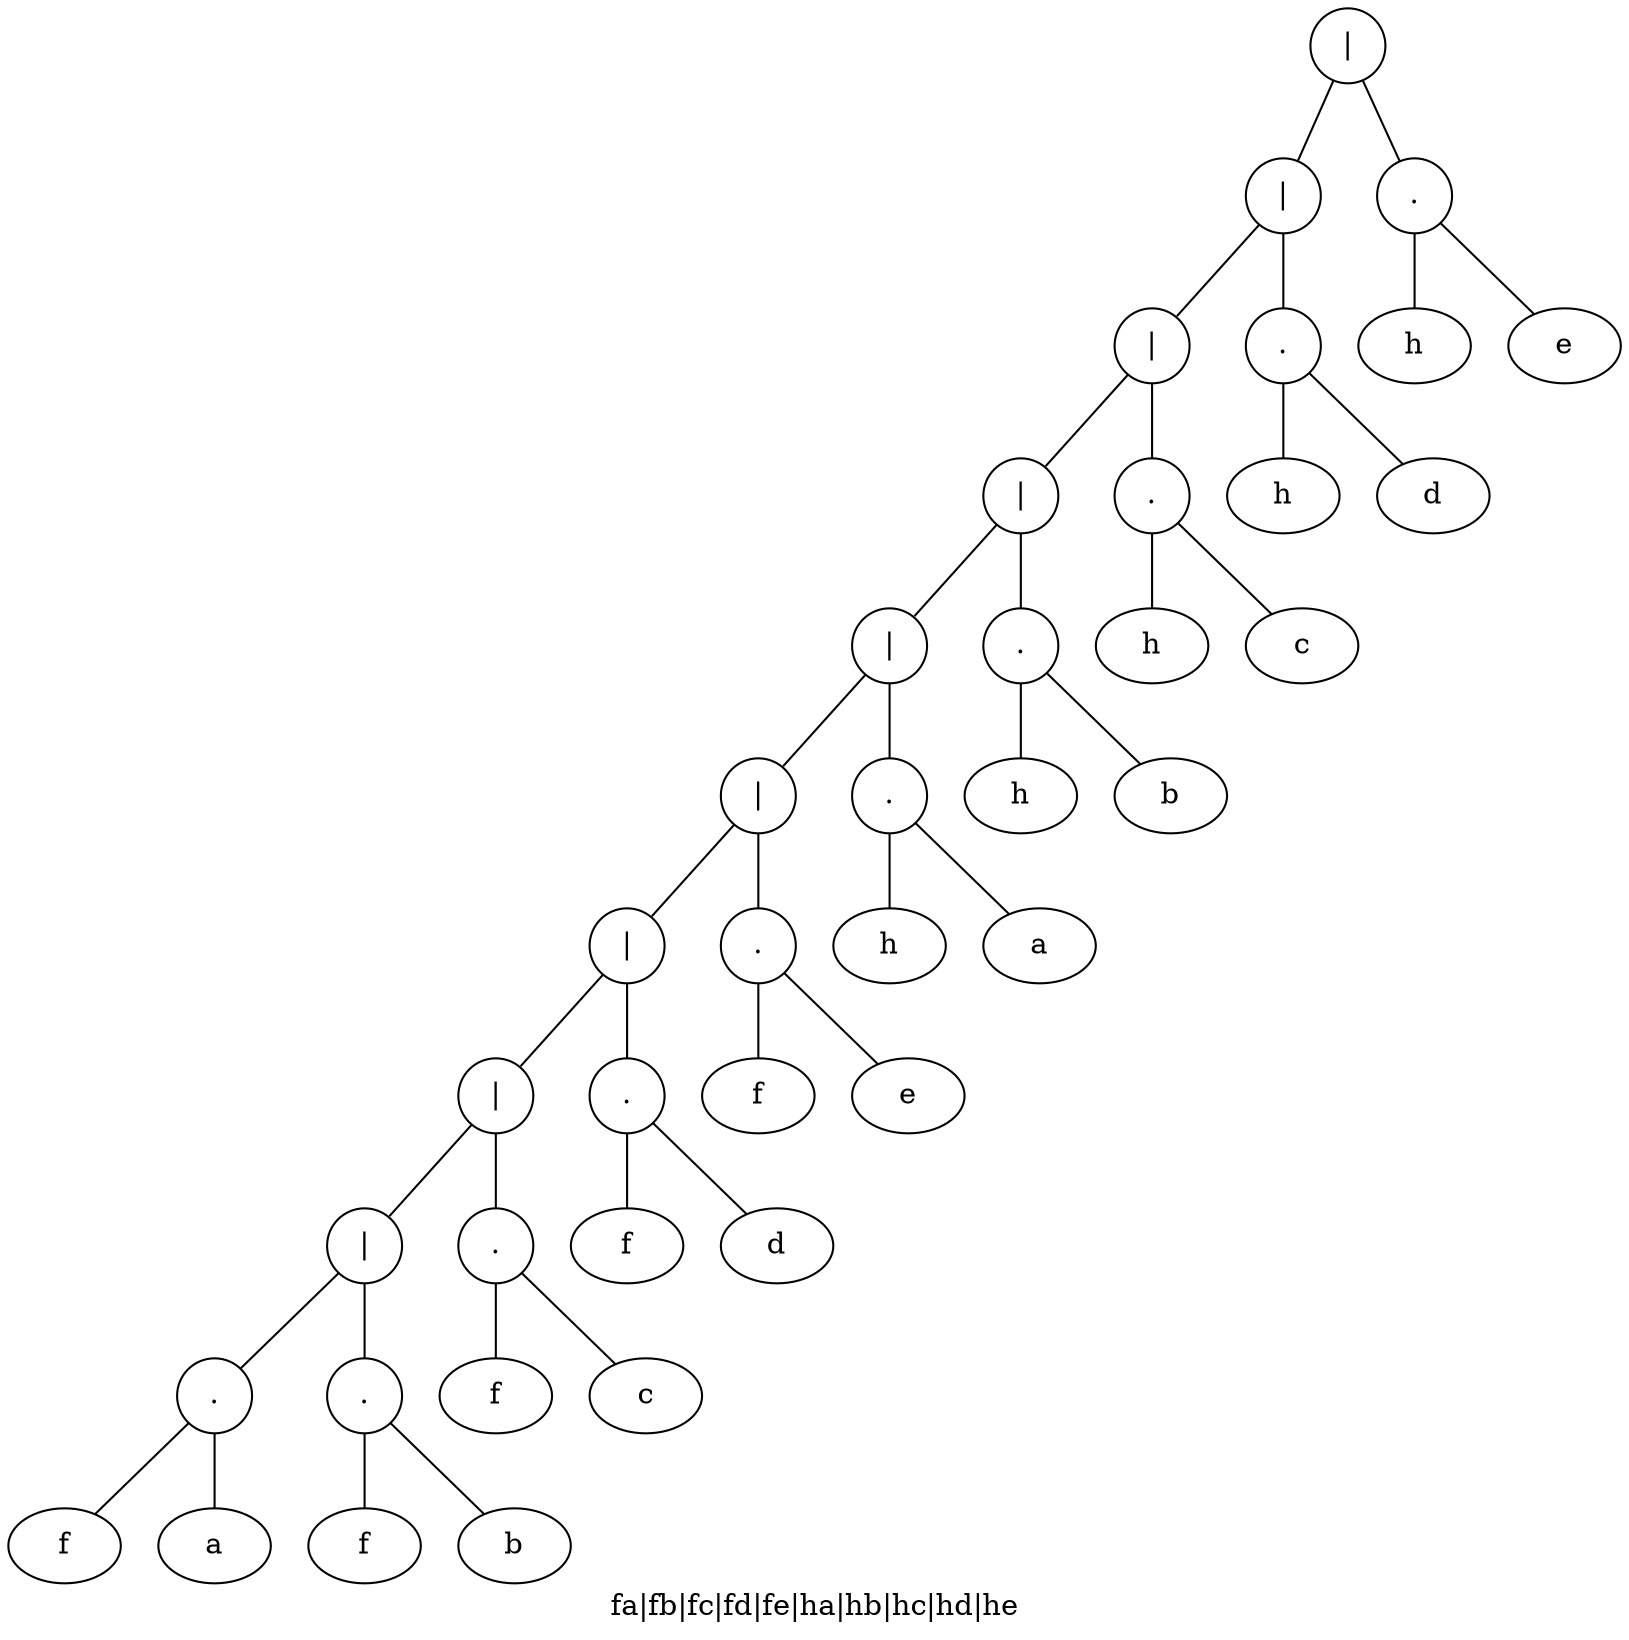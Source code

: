 digraph  G {label ="fa|fb|fc|fd|fe|ha|hb|hc|hd|he";
node_10[label="f"]
node_11[label="a"]
node_9[label=".", shape=circle]
node_9  -> node_10[dir=none];
node_9  -> node_11[dir=none];
node_13[label="f"]
node_14[label="b"]
node_12[label=".", shape=circle]
node_12  -> node_13[dir=none];
node_12  -> node_14[dir=none];
node_8[label="|", shape=circle]
node_8  -> node_9[dir=none];
node_8  -> node_12[dir=none];
node_16[label="f"]
node_17[label="c"]
node_15[label=".", shape=circle]
node_15  -> node_16[dir=none];
node_15  -> node_17[dir=none];
node_7[label="|", shape=circle]
node_7  -> node_8[dir=none];
node_7  -> node_15[dir=none];
node_19[label="f"]
node_20[label="d"]
node_18[label=".", shape=circle]
node_18  -> node_19[dir=none];
node_18  -> node_20[dir=none];
node_6[label="|", shape=circle]
node_6  -> node_7[dir=none];
node_6  -> node_18[dir=none];
node_22[label="f"]
node_23[label="e"]
node_21[label=".", shape=circle]
node_21  -> node_22[dir=none];
node_21  -> node_23[dir=none];
node_5[label="|", shape=circle]
node_5  -> node_6[dir=none];
node_5  -> node_21[dir=none];
node_25[label="h"]
node_26[label="a"]
node_24[label=".", shape=circle]
node_24  -> node_25[dir=none];
node_24  -> node_26[dir=none];
node_4[label="|", shape=circle]
node_4  -> node_5[dir=none];
node_4  -> node_24[dir=none];
node_28[label="h"]
node_29[label="b"]
node_27[label=".", shape=circle]
node_27  -> node_28[dir=none];
node_27  -> node_29[dir=none];
node_3[label="|", shape=circle]
node_3  -> node_4[dir=none];
node_3  -> node_27[dir=none];
node_31[label="h"]
node_32[label="c"]
node_30[label=".", shape=circle]
node_30  -> node_31[dir=none];
node_30  -> node_32[dir=none];
node_2[label="|", shape=circle]
node_2  -> node_3[dir=none];
node_2  -> node_30[dir=none];
node_34[label="h"]
node_35[label="d"]
node_33[label=".", shape=circle]
node_33  -> node_34[dir=none];
node_33  -> node_35[dir=none];
node_1[label="|", shape=circle]
node_1  -> node_2[dir=none];
node_1  -> node_33[dir=none];
node_37[label="h"]
node_38[label="e"]
node_36[label=".", shape=circle]
node_36  -> node_37[dir=none];
node_36  -> node_38[dir=none];
node_0[label="|", shape=circle]
node_0  -> node_1[dir=none];
node_0  -> node_36[dir=none];
}
